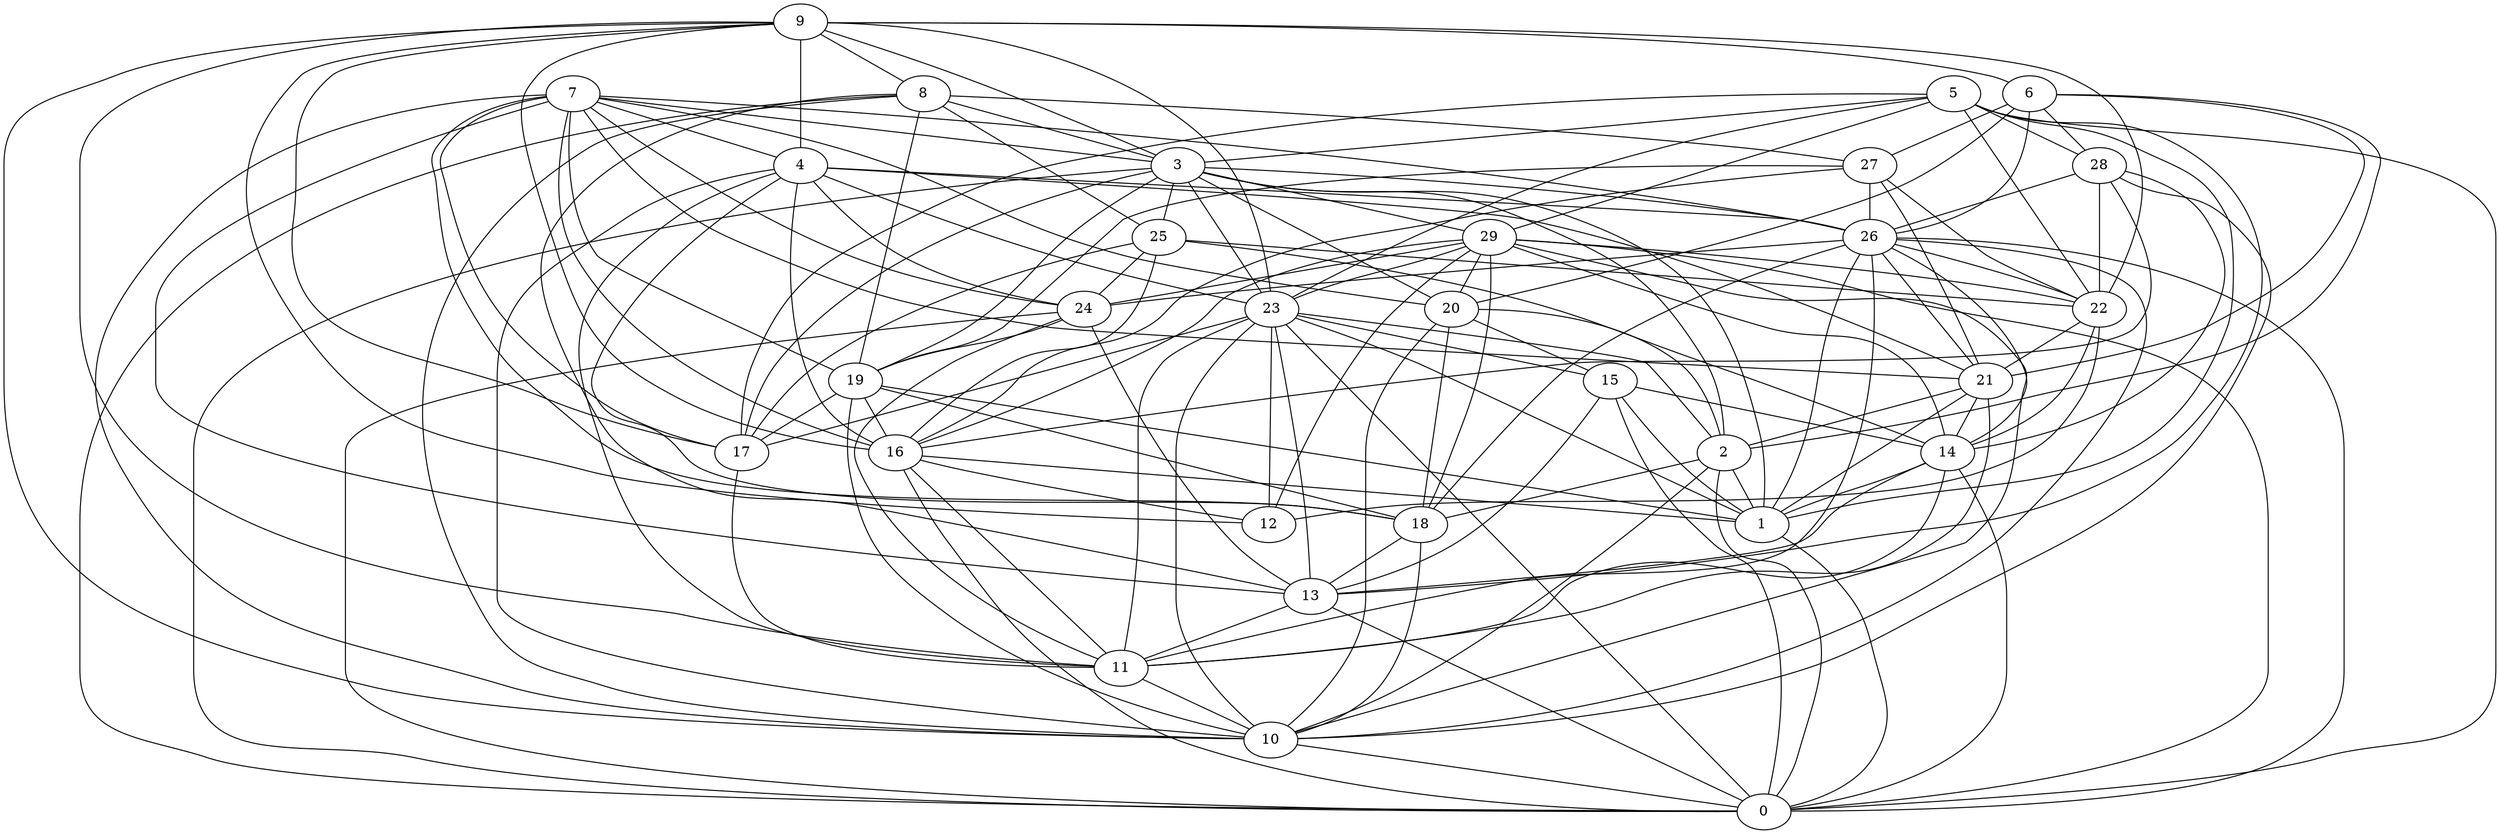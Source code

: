 digraph GG_graph {

subgraph G_graph {
edge [color = black]
"19" -> "16" [dir = none]
"19" -> "18" [dir = none]
"19" -> "1" [dir = none]
"19" -> "17" [dir = none]
"19" -> "10" [dir = none]
"28" -> "26" [dir = none]
"28" -> "14" [dir = none]
"7" -> "19" [dir = none]
"7" -> "3" [dir = none]
"7" -> "16" [dir = none]
"7" -> "21" [dir = none]
"27" -> "22" [dir = none]
"27" -> "21" [dir = none]
"27" -> "19" [dir = none]
"27" -> "26" [dir = none]
"27" -> "16" [dir = none]
"6" -> "21" [dir = none]
"6" -> "26" [dir = none]
"6" -> "20" [dir = none]
"3" -> "17" [dir = none]
"3" -> "2" [dir = none]
"3" -> "19" [dir = none]
"3" -> "0" [dir = none]
"3" -> "29" [dir = none]
"3" -> "1" [dir = none]
"16" -> "12" [dir = none]
"9" -> "12" [dir = none]
"9" -> "4" [dir = none]
"9" -> "22" [dir = none]
"9" -> "23" [dir = none]
"9" -> "8" [dir = none]
"9" -> "16" [dir = none]
"22" -> "12" [dir = none]
"5" -> "29" [dir = none]
"5" -> "28" [dir = none]
"5" -> "17" [dir = none]
"5" -> "13" [dir = none]
"5" -> "23" [dir = none]
"5" -> "22" [dir = none]
"5" -> "3" [dir = none]
"18" -> "13" [dir = none]
"11" -> "10" [dir = none]
"20" -> "15" [dir = none]
"20" -> "2" [dir = none]
"14" -> "11" [dir = none]
"14" -> "0" [dir = none]
"14" -> "13" [dir = none]
"26" -> "18" [dir = none]
"26" -> "1" [dir = none]
"26" -> "11" [dir = none]
"26" -> "24" [dir = none]
"26" -> "10" [dir = none]
"26" -> "14" [dir = none]
"26" -> "22" [dir = none]
"24" -> "13" [dir = none]
"24" -> "19" [dir = none]
"13" -> "0" [dir = none]
"13" -> "11" [dir = none]
"29" -> "24" [dir = none]
"29" -> "10" [dir = none]
"29" -> "23" [dir = none]
"29" -> "22" [dir = none]
"29" -> "20" [dir = none]
"29" -> "14" [dir = none]
"29" -> "18" [dir = none]
"29" -> "16" [dir = none]
"15" -> "0" [dir = none]
"15" -> "14" [dir = none]
"15" -> "1" [dir = none]
"8" -> "19" [dir = none]
"8" -> "10" [dir = none]
"8" -> "0" [dir = none]
"8" -> "3" [dir = none]
"8" -> "25" [dir = none]
"25" -> "14" [dir = none]
"25" -> "16" [dir = none]
"2" -> "10" [dir = none]
"2" -> "18" [dir = none]
"4" -> "11" [dir = none]
"4" -> "24" [dir = none]
"4" -> "23" [dir = none]
"21" -> "11" [dir = none]
"23" -> "1" [dir = none]
"23" -> "12" [dir = none]
"23" -> "0" [dir = none]
"23" -> "15" [dir = none]
"23" -> "17" [dir = none]
"9" -> "10" [dir = none]
"2" -> "0" [dir = none]
"15" -> "13" [dir = none]
"9" -> "6" [dir = none]
"5" -> "1" [dir = none]
"17" -> "11" [dir = none]
"10" -> "0" [dir = none]
"3" -> "23" [dir = none]
"9" -> "17" [dir = none]
"21" -> "14" [dir = none]
"7" -> "20" [dir = none]
"21" -> "1" [dir = none]
"4" -> "16" [dir = none]
"8" -> "27" [dir = none]
"1" -> "0" [dir = none]
"4" -> "26" [dir = none]
"3" -> "25" [dir = none]
"25" -> "17" [dir = none]
"20" -> "10" [dir = none]
"16" -> "1" [dir = none]
"6" -> "2" [dir = none]
"22" -> "14" [dir = none]
"24" -> "0" [dir = none]
"26" -> "0" [dir = none]
"9" -> "3" [dir = none]
"23" -> "13" [dir = none]
"25" -> "22" [dir = none]
"16" -> "0" [dir = none]
"4" -> "21" [dir = none]
"24" -> "11" [dir = none]
"29" -> "12" [dir = none]
"7" -> "10" [dir = none]
"22" -> "21" [dir = none]
"25" -> "24" [dir = none]
"28" -> "16" [dir = none]
"4" -> "18" [dir = none]
"6" -> "28" [dir = none]
"18" -> "10" [dir = none]
"7" -> "26" [dir = none]
"9" -> "11" [dir = none]
"14" -> "1" [dir = none]
"23" -> "2" [dir = none]
"23" -> "11" [dir = none]
"6" -> "27" [dir = none]
"28" -> "10" [dir = none]
"7" -> "24" [dir = none]
"3" -> "26" [dir = none]
"7" -> "18" [dir = none]
"7" -> "4" [dir = none]
"8" -> "13" [dir = none]
"4" -> "10" [dir = none]
"29" -> "0" [dir = none]
"16" -> "11" [dir = none]
"26" -> "21" [dir = none]
"20" -> "18" [dir = none]
"2" -> "1" [dir = none]
"23" -> "10" [dir = none]
"5" -> "0" [dir = none]
"3" -> "20" [dir = none]
"7" -> "17" [dir = none]
"21" -> "2" [dir = none]
"7" -> "13" [dir = none]
"28" -> "22" [dir = none]
}

}
